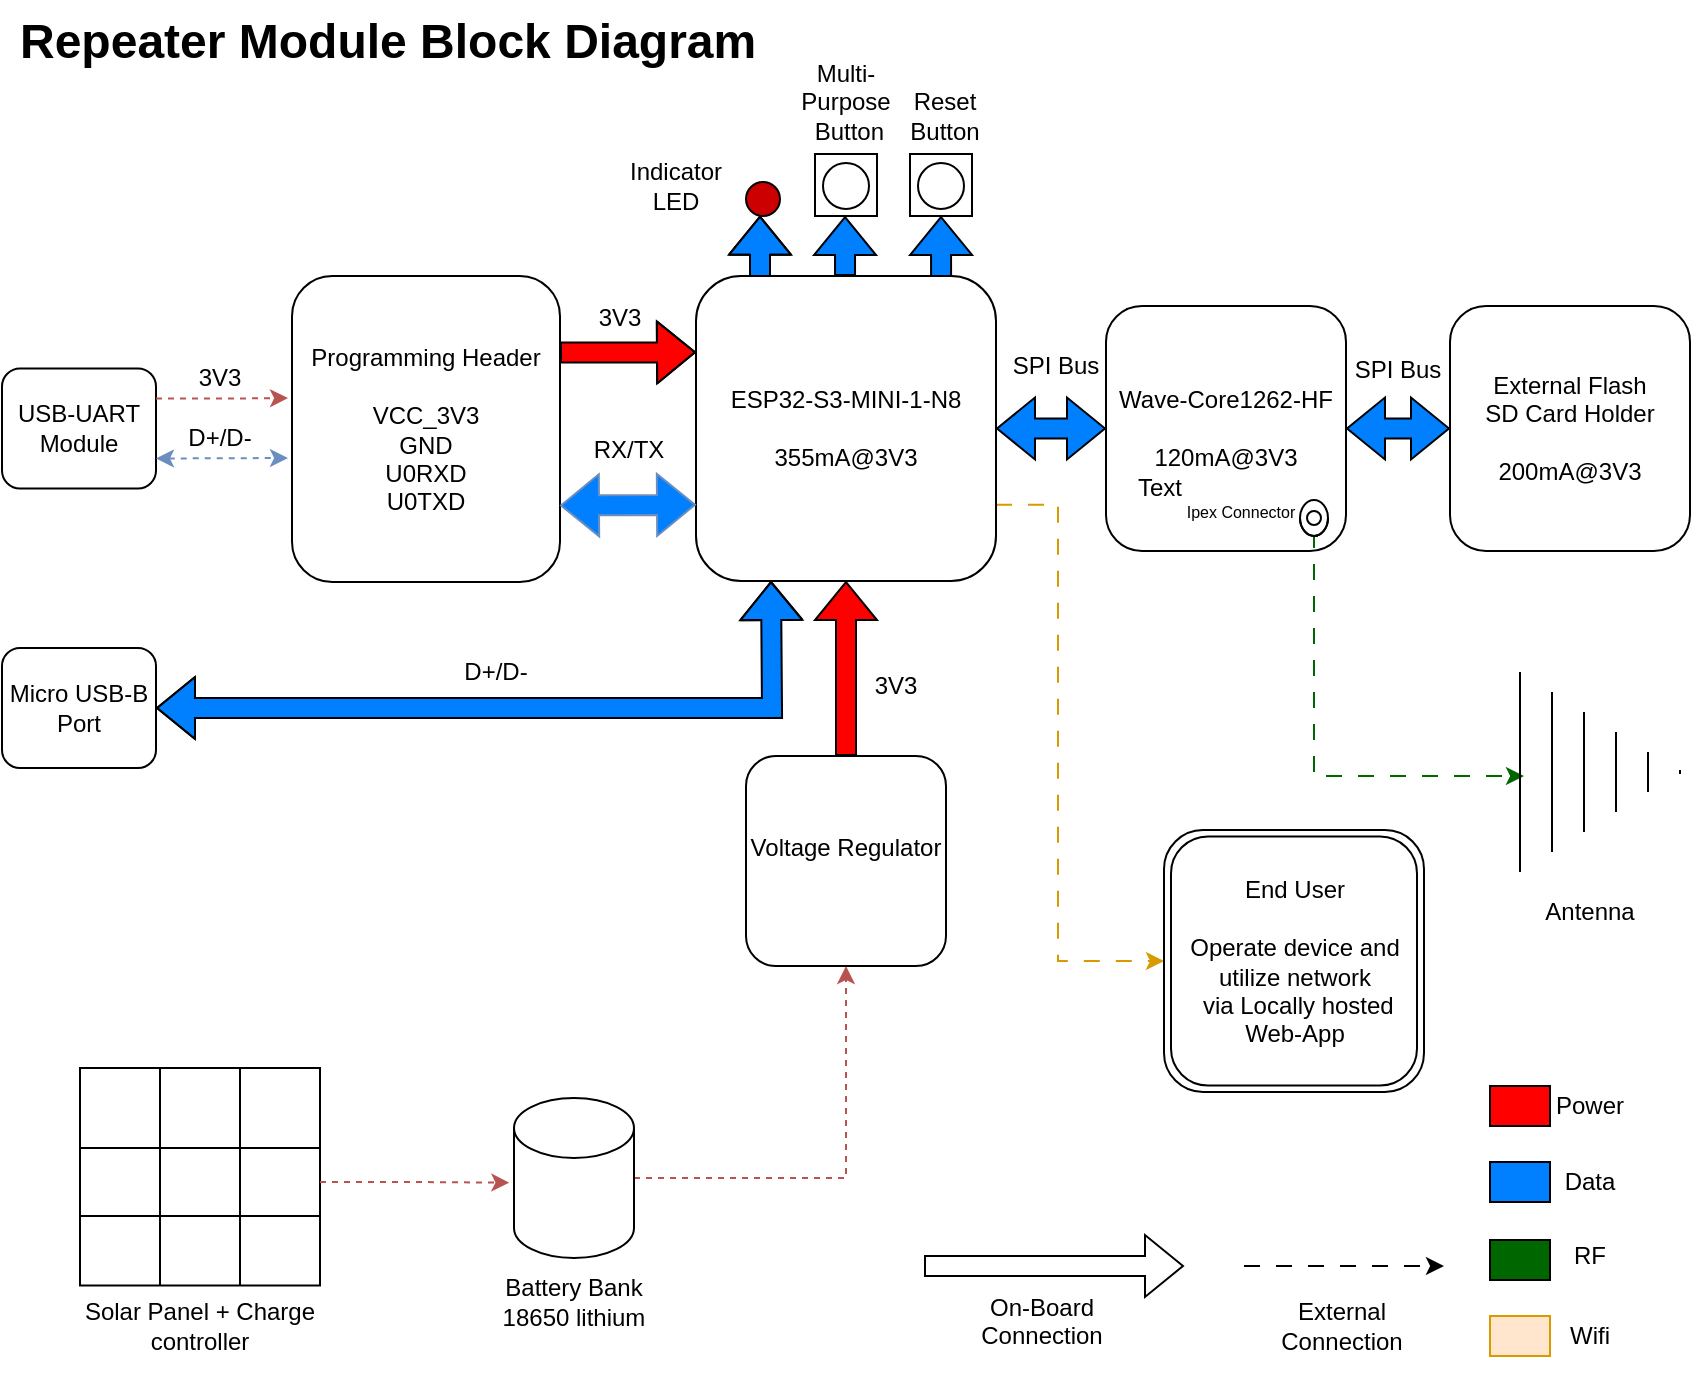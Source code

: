 <mxfile version="24.7.16">
  <diagram name="Page-1" id="bAWNuwk2mVDMqg9bGHkL">
    <mxGraphModel dx="1194" dy="600" grid="0" gridSize="10" guides="1" tooltips="1" connect="1" arrows="1" fold="1" page="1" pageScale="1" pageWidth="850" pageHeight="1100" math="0" shadow="0">
      <root>
        <mxCell id="0" />
        <mxCell id="1" parent="0" />
        <mxCell id="Ar0c8oPVUMQDSsYsdo-V-5" value="USB-UART&lt;div&gt;Module&lt;/div&gt;" style="rounded=1;whiteSpace=wrap;html=1;" parent="1" vertex="1">
          <mxGeometry x="3" y="256.25" width="77" height="60" as="geometry" />
        </mxCell>
        <mxCell id="Ar0c8oPVUMQDSsYsdo-V-99" style="edgeStyle=orthogonalEdgeStyle;rounded=0;orthogonalLoop=1;jettySize=auto;html=1;exitX=0.25;exitY=0;exitDx=0;exitDy=0;shape=flexArrow;fillColor=#007FFF;" parent="1" source="Ar0c8oPVUMQDSsYsdo-V-8" target="Ar0c8oPVUMQDSsYsdo-V-97" edge="1">
          <mxGeometry relative="1" as="geometry">
            <Array as="points">
              <mxPoint x="382" y="210" />
            </Array>
          </mxGeometry>
        </mxCell>
        <mxCell id="Ar0c8oPVUMQDSsYsdo-V-102" style="edgeStyle=orthogonalEdgeStyle;rounded=0;orthogonalLoop=1;jettySize=auto;html=1;exitX=0.817;exitY=0.007;exitDx=0;exitDy=0;entryX=0.5;entryY=1;entryDx=0;entryDy=0;shape=flexArrow;exitPerimeter=0;fillColor=#007FFF;" parent="1" source="Ar0c8oPVUMQDSsYsdo-V-8" target="Ar0c8oPVUMQDSsYsdo-V-100" edge="1">
          <mxGeometry relative="1" as="geometry" />
        </mxCell>
        <mxCell id="ZkNK1JgyBZcpypqjev8R-13" style="edgeStyle=orthogonalEdgeStyle;rounded=0;orthogonalLoop=1;jettySize=auto;html=1;exitX=1;exitY=0.75;exitDx=0;exitDy=0;entryX=0;entryY=0.5;entryDx=0;entryDy=0;dashed=1;dashPattern=8 8;fillColor=#ffe6cc;strokeColor=#d79b00;" parent="1" source="Ar0c8oPVUMQDSsYsdo-V-8" target="ZkNK1JgyBZcpypqjev8R-6" edge="1">
          <mxGeometry relative="1" as="geometry">
            <Array as="points">
              <mxPoint x="531" y="324" />
              <mxPoint x="531" y="553" />
            </Array>
          </mxGeometry>
        </mxCell>
        <mxCell id="Ar0c8oPVUMQDSsYsdo-V-8" value="ESP32-S3-MINI-1-N8&lt;div&gt;&lt;br&gt;&lt;/div&gt;&lt;div&gt;355mA@3V3&lt;/div&gt;" style="rounded=1;whiteSpace=wrap;html=1;" parent="1" vertex="1">
          <mxGeometry x="350" y="210" width="150" height="152.5" as="geometry" />
        </mxCell>
        <mxCell id="Ar0c8oPVUMQDSsYsdo-V-9" value="External Flash&lt;div&gt;SD Card Holder&lt;/div&gt;&lt;div&gt;&lt;br&gt;&lt;/div&gt;&lt;div&gt;200mA@3V3&lt;/div&gt;" style="rounded=1;whiteSpace=wrap;html=1;" parent="1" vertex="1">
          <mxGeometry x="727" y="225" width="120" height="122.5" as="geometry" />
        </mxCell>
        <mxCell id="Ar0c8oPVUMQDSsYsdo-V-10" value="Wave-Core1262-HF&lt;div&gt;&lt;br&gt;&lt;/div&gt;&lt;div&gt;120mA@3V3&lt;/div&gt;" style="rounded=1;whiteSpace=wrap;html=1;" parent="1" vertex="1">
          <mxGeometry x="555" y="225" width="120" height="122.5" as="geometry" />
        </mxCell>
        <mxCell id="60YEh5LvMWjS646a-7Zm-16" style="edgeStyle=orthogonalEdgeStyle;rounded=0;orthogonalLoop=1;jettySize=auto;html=1;exitX=1;exitY=0.5;exitDx=0;exitDy=0;exitPerimeter=0;entryX=0.5;entryY=1;entryDx=0;entryDy=0;fillColor=#f8cecc;strokeColor=#b85450;dashed=1;" parent="1" source="Ar0c8oPVUMQDSsYsdo-V-11" target="Ar0c8oPVUMQDSsYsdo-V-21" edge="1">
          <mxGeometry relative="1" as="geometry" />
        </mxCell>
        <mxCell id="Ar0c8oPVUMQDSsYsdo-V-11" value="" style="shape=cylinder3;whiteSpace=wrap;html=1;boundedLbl=1;backgroundOutline=1;size=15;" parent="1" vertex="1">
          <mxGeometry x="259" y="621" width="60" height="80" as="geometry" />
        </mxCell>
        <mxCell id="Ar0c8oPVUMQDSsYsdo-V-29" style="edgeStyle=orthogonalEdgeStyle;rounded=0;orthogonalLoop=1;jettySize=auto;html=1;exitX=0.5;exitY=0;exitDx=0;exitDy=0;entryX=0.5;entryY=1;entryDx=0;entryDy=0;shape=flexArrow;fillColor=#FF0000;" parent="1" source="Ar0c8oPVUMQDSsYsdo-V-21" target="Ar0c8oPVUMQDSsYsdo-V-8" edge="1">
          <mxGeometry relative="1" as="geometry" />
        </mxCell>
        <mxCell id="Ar0c8oPVUMQDSsYsdo-V-21" value="Voltage Regulator&lt;div&gt;&lt;br&gt;&lt;/div&gt;" style="rounded=1;whiteSpace=wrap;html=1;" parent="1" vertex="1">
          <mxGeometry x="375" y="450" width="100" height="105" as="geometry" />
        </mxCell>
        <mxCell id="Ar0c8oPVUMQDSsYsdo-V-30" value="3V3" style="text;html=1;align=center;verticalAlign=middle;whiteSpace=wrap;rounded=0;" parent="1" vertex="1">
          <mxGeometry x="420" y="400" width="60" height="30" as="geometry" />
        </mxCell>
        <mxCell id="Ar0c8oPVUMQDSsYsdo-V-34" value="SPI Bus" style="text;html=1;align=center;verticalAlign=middle;whiteSpace=wrap;rounded=0;" parent="1" vertex="1">
          <mxGeometry x="500" y="240" width="60" height="30" as="geometry" />
        </mxCell>
        <mxCell id="Ar0c8oPVUMQDSsYsdo-V-35" value="SPI Bus" style="text;html=1;align=center;verticalAlign=middle;whiteSpace=wrap;rounded=0;" parent="1" vertex="1">
          <mxGeometry x="671" y="242" width="60" height="30" as="geometry" />
        </mxCell>
        <mxCell id="Ar0c8oPVUMQDSsYsdo-V-36" value="&lt;h1 style=&quot;margin-top: 0px;&quot;&gt;Repeater Module Block Diagram&lt;/h1&gt;" style="text;html=1;whiteSpace=wrap;overflow=hidden;rounded=0;" parent="1" vertex="1">
          <mxGeometry x="10" y="72" width="480" height="50" as="geometry" />
        </mxCell>
        <mxCell id="Ar0c8oPVUMQDSsYsdo-V-38" value="Battery Bank&lt;div&gt;18650 lithium&lt;/div&gt;" style="text;html=1;align=center;verticalAlign=middle;whiteSpace=wrap;rounded=0;" parent="1" vertex="1">
          <mxGeometry x="229" y="703" width="120" height="40" as="geometry" />
        </mxCell>
        <mxCell id="Ar0c8oPVUMQDSsYsdo-V-40" value="" style="shape=table;startSize=0;container=1;collapsible=0;childLayout=tableLayout;fontSize=16;" parent="1" vertex="1">
          <mxGeometry x="42" y="606" width="120" height="108.8" as="geometry" />
        </mxCell>
        <mxCell id="Ar0c8oPVUMQDSsYsdo-V-41" value="" style="shape=tableRow;horizontal=0;startSize=0;swimlaneHead=0;swimlaneBody=0;strokeColor=inherit;top=0;left=0;bottom=0;right=0;collapsible=0;dropTarget=0;fillColor=none;points=[[0,0.5],[1,0.5]];portConstraint=eastwest;fontSize=16;" parent="Ar0c8oPVUMQDSsYsdo-V-40" vertex="1">
          <mxGeometry width="120" height="40" as="geometry" />
        </mxCell>
        <mxCell id="Ar0c8oPVUMQDSsYsdo-V-42" value="" style="shape=partialRectangle;html=1;whiteSpace=wrap;connectable=0;strokeColor=inherit;overflow=hidden;fillColor=none;top=0;left=0;bottom=0;right=0;pointerEvents=1;fontSize=16;" parent="Ar0c8oPVUMQDSsYsdo-V-41" vertex="1">
          <mxGeometry width="40" height="40" as="geometry">
            <mxRectangle width="40" height="40" as="alternateBounds" />
          </mxGeometry>
        </mxCell>
        <mxCell id="Ar0c8oPVUMQDSsYsdo-V-43" value="" style="shape=partialRectangle;html=1;whiteSpace=wrap;connectable=0;strokeColor=inherit;overflow=hidden;fillColor=none;top=0;left=0;bottom=0;right=0;pointerEvents=1;fontSize=16;" parent="Ar0c8oPVUMQDSsYsdo-V-41" vertex="1">
          <mxGeometry x="40" width="40" height="40" as="geometry">
            <mxRectangle width="40" height="40" as="alternateBounds" />
          </mxGeometry>
        </mxCell>
        <mxCell id="Ar0c8oPVUMQDSsYsdo-V-44" value="" style="shape=partialRectangle;html=1;whiteSpace=wrap;connectable=0;strokeColor=inherit;overflow=hidden;fillColor=none;top=0;left=0;bottom=0;right=0;pointerEvents=1;fontSize=16;" parent="Ar0c8oPVUMQDSsYsdo-V-41" vertex="1">
          <mxGeometry x="80" width="40" height="40" as="geometry">
            <mxRectangle width="40" height="40" as="alternateBounds" />
          </mxGeometry>
        </mxCell>
        <mxCell id="Ar0c8oPVUMQDSsYsdo-V-45" value="" style="shape=tableRow;horizontal=0;startSize=0;swimlaneHead=0;swimlaneBody=0;strokeColor=inherit;top=0;left=0;bottom=0;right=0;collapsible=0;dropTarget=0;fillColor=none;points=[[0,0.5],[1,0.5]];portConstraint=eastwest;fontSize=16;" parent="Ar0c8oPVUMQDSsYsdo-V-40" vertex="1">
          <mxGeometry y="40" width="120" height="34" as="geometry" />
        </mxCell>
        <mxCell id="Ar0c8oPVUMQDSsYsdo-V-46" value="" style="shape=partialRectangle;html=1;whiteSpace=wrap;connectable=0;strokeColor=inherit;overflow=hidden;fillColor=none;top=0;left=0;bottom=0;right=0;pointerEvents=1;fontSize=16;" parent="Ar0c8oPVUMQDSsYsdo-V-45" vertex="1">
          <mxGeometry width="40" height="34" as="geometry">
            <mxRectangle width="40" height="34" as="alternateBounds" />
          </mxGeometry>
        </mxCell>
        <mxCell id="Ar0c8oPVUMQDSsYsdo-V-47" value="" style="shape=partialRectangle;html=1;whiteSpace=wrap;connectable=0;strokeColor=inherit;overflow=hidden;fillColor=none;top=0;left=0;bottom=0;right=0;pointerEvents=1;fontSize=16;" parent="Ar0c8oPVUMQDSsYsdo-V-45" vertex="1">
          <mxGeometry x="40" width="40" height="34" as="geometry">
            <mxRectangle width="40" height="34" as="alternateBounds" />
          </mxGeometry>
        </mxCell>
        <mxCell id="Ar0c8oPVUMQDSsYsdo-V-48" value="" style="shape=partialRectangle;html=1;whiteSpace=wrap;connectable=0;strokeColor=inherit;overflow=hidden;fillColor=none;top=0;left=0;bottom=0;right=0;pointerEvents=1;fontSize=16;" parent="Ar0c8oPVUMQDSsYsdo-V-45" vertex="1">
          <mxGeometry x="80" width="40" height="34" as="geometry">
            <mxRectangle width="40" height="34" as="alternateBounds" />
          </mxGeometry>
        </mxCell>
        <mxCell id="Ar0c8oPVUMQDSsYsdo-V-49" value="" style="shape=tableRow;horizontal=0;startSize=0;swimlaneHead=0;swimlaneBody=0;strokeColor=inherit;top=0;left=0;bottom=0;right=0;collapsible=0;dropTarget=0;fillColor=none;points=[[0,0.5],[1,0.5]];portConstraint=eastwest;fontSize=16;" parent="Ar0c8oPVUMQDSsYsdo-V-40" vertex="1">
          <mxGeometry y="74" width="120" height="35" as="geometry" />
        </mxCell>
        <mxCell id="Ar0c8oPVUMQDSsYsdo-V-50" value="" style="shape=partialRectangle;html=1;whiteSpace=wrap;connectable=0;strokeColor=inherit;overflow=hidden;fillColor=none;top=0;left=0;bottom=0;right=0;pointerEvents=1;fontSize=16;" parent="Ar0c8oPVUMQDSsYsdo-V-49" vertex="1">
          <mxGeometry width="40" height="35" as="geometry">
            <mxRectangle width="40" height="35" as="alternateBounds" />
          </mxGeometry>
        </mxCell>
        <mxCell id="Ar0c8oPVUMQDSsYsdo-V-51" value="" style="shape=partialRectangle;html=1;whiteSpace=wrap;connectable=0;strokeColor=inherit;overflow=hidden;fillColor=none;top=0;left=0;bottom=0;right=0;pointerEvents=1;fontSize=16;" parent="Ar0c8oPVUMQDSsYsdo-V-49" vertex="1">
          <mxGeometry x="40" width="40" height="35" as="geometry">
            <mxRectangle width="40" height="35" as="alternateBounds" />
          </mxGeometry>
        </mxCell>
        <mxCell id="Ar0c8oPVUMQDSsYsdo-V-52" value="" style="shape=partialRectangle;html=1;whiteSpace=wrap;connectable=0;strokeColor=inherit;overflow=hidden;fillColor=none;top=0;left=0;bottom=0;right=0;pointerEvents=1;fontSize=16;" parent="Ar0c8oPVUMQDSsYsdo-V-49" vertex="1">
          <mxGeometry x="80" width="40" height="35" as="geometry">
            <mxRectangle width="40" height="35" as="alternateBounds" />
          </mxGeometry>
        </mxCell>
        <mxCell id="Ar0c8oPVUMQDSsYsdo-V-55" value="Solar Panel + Charge controller" style="text;html=1;align=center;verticalAlign=middle;whiteSpace=wrap;rounded=0;" parent="1" vertex="1">
          <mxGeometry x="42" y="715" width="120" height="40" as="geometry" />
        </mxCell>
        <mxCell id="Ar0c8oPVUMQDSsYsdo-V-60" value="Indicator LED" style="text;html=1;align=center;verticalAlign=middle;whiteSpace=wrap;rounded=0;fillColor=default;" parent="1" vertex="1">
          <mxGeometry x="310" y="150" width="60" height="30" as="geometry" />
        </mxCell>
        <mxCell id="Ar0c8oPVUMQDSsYsdo-V-69" style="edgeStyle=orthogonalEdgeStyle;rounded=0;orthogonalLoop=1;jettySize=auto;html=1;exitX=0.5;exitY=1;exitDx=0;exitDy=0;exitPerimeter=0;dashed=1;dashPattern=8 8;strokeColor=#006600;" parent="1" edge="1">
          <mxGeometry relative="1" as="geometry">
            <mxPoint x="764" y="460" as="targetPoint" />
            <Array as="points">
              <mxPoint x="659" y="340" />
              <mxPoint x="659" y="460" />
            </Array>
            <mxPoint x="661.0" y="340.0" as="sourcePoint" />
          </mxGeometry>
        </mxCell>
        <mxCell id="Ar0c8oPVUMQDSsYsdo-V-62" value="" style="shape=cylinder3;whiteSpace=wrap;html=1;boundedLbl=1;backgroundOutline=1;size=15;" parent="1" vertex="1">
          <mxGeometry x="652" y="322" width="14" height="18" as="geometry" />
        </mxCell>
        <mxCell id="Ar0c8oPVUMQDSsYsdo-V-68" value="" style="shape=mxgraph.arrows2.wedgeArrowDashed2;html=1;bendable=0;startWidth=50;stepSize=15;rounded=0;" parent="1" edge="1">
          <mxGeometry width="100" height="100" relative="1" as="geometry">
            <mxPoint x="762" y="458" as="sourcePoint" />
            <mxPoint x="842" y="458" as="targetPoint" />
          </mxGeometry>
        </mxCell>
        <mxCell id="Ar0c8oPVUMQDSsYsdo-V-71" value="Antenna" style="text;html=1;align=center;verticalAlign=middle;whiteSpace=wrap;rounded=0;" parent="1" vertex="1">
          <mxGeometry x="747" y="513" width="100" height="30" as="geometry" />
        </mxCell>
        <mxCell id="Ar0c8oPVUMQDSsYsdo-V-72" value="" style="shape=flexArrow;endArrow=classic;html=1;rounded=0;" parent="1" edge="1">
          <mxGeometry width="50" height="50" relative="1" as="geometry">
            <mxPoint x="464" y="705" as="sourcePoint" />
            <mxPoint x="594" y="705" as="targetPoint" />
          </mxGeometry>
        </mxCell>
        <mxCell id="Ar0c8oPVUMQDSsYsdo-V-74" value="On-Board Connection&lt;div&gt;&lt;br&gt;&lt;/div&gt;" style="text;html=1;align=center;verticalAlign=middle;whiteSpace=wrap;rounded=0;" parent="1" vertex="1">
          <mxGeometry x="493" y="725" width="60" height="30" as="geometry" />
        </mxCell>
        <mxCell id="Ar0c8oPVUMQDSsYsdo-V-75" value="" style="endArrow=classic;html=1;rounded=0;dashed=1;dashPattern=8 8;" parent="1" edge="1">
          <mxGeometry width="50" height="50" relative="1" as="geometry">
            <mxPoint x="624" y="705" as="sourcePoint" />
            <mxPoint x="724" y="705" as="targetPoint" />
          </mxGeometry>
        </mxCell>
        <mxCell id="Ar0c8oPVUMQDSsYsdo-V-76" value="External Connection" style="text;html=1;align=center;verticalAlign=middle;whiteSpace=wrap;rounded=0;" parent="1" vertex="1">
          <mxGeometry x="643" y="720" width="60" height="30" as="geometry" />
        </mxCell>
        <mxCell id="Ar0c8oPVUMQDSsYsdo-V-79" value="" style="shape=flexArrow;endArrow=classic;startArrow=classic;html=1;rounded=0;entryX=0;entryY=0.5;entryDx=0;entryDy=0;exitX=1;exitY=0.5;exitDx=0;exitDy=0;strokeColor=default;fillColor=#007FFF;" parent="1" source="Ar0c8oPVUMQDSsYsdo-V-8" target="Ar0c8oPVUMQDSsYsdo-V-10" edge="1">
          <mxGeometry width="100" height="100" relative="1" as="geometry">
            <mxPoint x="440" y="410" as="sourcePoint" />
            <mxPoint x="540" y="310" as="targetPoint" />
          </mxGeometry>
        </mxCell>
        <mxCell id="Ar0c8oPVUMQDSsYsdo-V-80" value="" style="shape=flexArrow;endArrow=classic;startArrow=classic;html=1;rounded=0;entryX=0;entryY=0.5;entryDx=0;entryDy=0;exitX=1;exitY=0.5;exitDx=0;exitDy=0;strokeColor=default;fillColor=#007FFF;" parent="1" source="Ar0c8oPVUMQDSsYsdo-V-10" target="Ar0c8oPVUMQDSsYsdo-V-9" edge="1">
          <mxGeometry width="100" height="100" relative="1" as="geometry">
            <mxPoint x="340" y="420" as="sourcePoint" />
            <mxPoint x="440" y="320" as="targetPoint" />
          </mxGeometry>
        </mxCell>
        <mxCell id="Ar0c8oPVUMQDSsYsdo-V-81" value="" style="rounded=0;whiteSpace=wrap;html=1;fillColor=#FF0000;" parent="1" vertex="1">
          <mxGeometry x="747" y="615" width="30" height="20" as="geometry" />
        </mxCell>
        <mxCell id="Ar0c8oPVUMQDSsYsdo-V-82" value="" style="rounded=0;whiteSpace=wrap;html=1;fillColor=#007FFF;" parent="1" vertex="1">
          <mxGeometry x="747" y="653" width="30" height="20" as="geometry" />
        </mxCell>
        <mxCell id="Ar0c8oPVUMQDSsYsdo-V-83" value="" style="rounded=0;whiteSpace=wrap;html=1;fillColor=#006600;" parent="1" vertex="1">
          <mxGeometry x="747" y="692" width="30" height="20" as="geometry" />
        </mxCell>
        <mxCell id="Ar0c8oPVUMQDSsYsdo-V-84" value="Power" style="text;html=1;align=center;verticalAlign=middle;whiteSpace=wrap;rounded=0;" parent="1" vertex="1">
          <mxGeometry x="767" y="610" width="60" height="30" as="geometry" />
        </mxCell>
        <mxCell id="Ar0c8oPVUMQDSsYsdo-V-85" value="Data" style="text;html=1;align=center;verticalAlign=middle;whiteSpace=wrap;rounded=0;" parent="1" vertex="1">
          <mxGeometry x="767" y="648" width="60" height="30" as="geometry" />
        </mxCell>
        <mxCell id="Ar0c8oPVUMQDSsYsdo-V-86" value="RF" style="text;html=1;align=center;verticalAlign=middle;whiteSpace=wrap;rounded=0;" parent="1" vertex="1">
          <mxGeometry x="767" y="685" width="60" height="30" as="geometry" />
        </mxCell>
        <mxCell id="Ar0c8oPVUMQDSsYsdo-V-97" value="" style="ellipse;whiteSpace=wrap;html=1;aspect=fixed;fillColor=#CC0000;" parent="1" vertex="1">
          <mxGeometry x="375" y="163" width="17" height="17" as="geometry" />
        </mxCell>
        <mxCell id="Ar0c8oPVUMQDSsYsdo-V-100" value="" style="whiteSpace=wrap;html=1;aspect=fixed;" parent="1" vertex="1">
          <mxGeometry x="457" y="149" width="31" height="31" as="geometry" />
        </mxCell>
        <mxCell id="Ar0c8oPVUMQDSsYsdo-V-101" value="" style="ellipse;whiteSpace=wrap;html=1;aspect=fixed;" parent="1" vertex="1">
          <mxGeometry x="461" y="153.5" width="23" height="23" as="geometry" />
        </mxCell>
        <mxCell id="Ar0c8oPVUMQDSsYsdo-V-104" value="Multi-Purpose&lt;div&gt;&lt;div&gt;&lt;div&gt;&amp;nbsp;Button&lt;/div&gt;&lt;/div&gt;&lt;/div&gt;" style="text;html=1;align=center;verticalAlign=middle;whiteSpace=wrap;rounded=0;" parent="1" vertex="1">
          <mxGeometry x="392" y="104" width="66" height="37" as="geometry" />
        </mxCell>
        <mxCell id="ZkNK1JgyBZcpypqjev8R-2" value="" style="whiteSpace=wrap;html=1;aspect=fixed;" parent="1" vertex="1">
          <mxGeometry x="409.5" y="149" width="31" height="31" as="geometry" />
        </mxCell>
        <mxCell id="ZkNK1JgyBZcpypqjev8R-3" value="" style="ellipse;whiteSpace=wrap;html=1;aspect=fixed;" parent="1" vertex="1">
          <mxGeometry x="413.5" y="153.5" width="23" height="23" as="geometry" />
        </mxCell>
        <mxCell id="ZkNK1JgyBZcpypqjev8R-4" style="edgeStyle=orthogonalEdgeStyle;rounded=0;orthogonalLoop=1;jettySize=auto;html=1;exitX=0.817;exitY=0.007;exitDx=0;exitDy=0;entryX=0.5;entryY=1;entryDx=0;entryDy=0;shape=flexArrow;exitPerimeter=0;fillColor=#007FFF;" parent="1" edge="1">
          <mxGeometry relative="1" as="geometry">
            <mxPoint x="424.52" y="210" as="sourcePoint" />
            <mxPoint x="424.52" y="180" as="targetPoint" />
          </mxGeometry>
        </mxCell>
        <mxCell id="ZkNK1JgyBZcpypqjev8R-5" value="Reset Button" style="text;html=1;align=center;verticalAlign=middle;whiteSpace=wrap;rounded=0;" parent="1" vertex="1">
          <mxGeometry x="440.5" y="119" width="67" height="22" as="geometry" />
        </mxCell>
        <mxCell id="ZkNK1JgyBZcpypqjev8R-6" value="" style="rounded=1;whiteSpace=wrap;html=1;" parent="1" vertex="1">
          <mxGeometry x="584" y="487" width="130" height="131" as="geometry" />
        </mxCell>
        <mxCell id="ZkNK1JgyBZcpypqjev8R-9" value="" style="rounded=0;whiteSpace=wrap;html=1;fillColor=#ffe6cc;strokeColor=#d79b00;" parent="1" vertex="1">
          <mxGeometry x="747" y="730" width="30" height="20" as="geometry" />
        </mxCell>
        <mxCell id="ZkNK1JgyBZcpypqjev8R-10" value="Wifi" style="text;html=1;align=center;verticalAlign=middle;whiteSpace=wrap;rounded=0;" parent="1" vertex="1">
          <mxGeometry x="767" y="725" width="60" height="30" as="geometry" />
        </mxCell>
        <mxCell id="ZkNK1JgyBZcpypqjev8R-12" value="End User&lt;div&gt;&lt;br&gt;&lt;div&gt;Operate device and utilize network&lt;/div&gt;&lt;div&gt;&amp;nbsp;via Locally hosted Web-App&lt;/div&gt;&lt;/div&gt;" style="rounded=1;whiteSpace=wrap;html=1;" parent="1" vertex="1">
          <mxGeometry x="587.5" y="490.25" width="123" height="124.5" as="geometry" />
        </mxCell>
        <mxCell id="60YEh5LvMWjS646a-7Zm-7" style="edgeStyle=orthogonalEdgeStyle;rounded=0;orthogonalLoop=1;jettySize=auto;html=1;exitX=1;exitY=0.25;exitDx=0;exitDy=0;entryX=0;entryY=0.25;entryDx=0;entryDy=0;shape=flexArrow;fillColor=#FF0000;" parent="1" source="60YEh5LvMWjS646a-7Zm-1" target="Ar0c8oPVUMQDSsYsdo-V-8" edge="1">
          <mxGeometry relative="1" as="geometry" />
        </mxCell>
        <mxCell id="60YEh5LvMWjS646a-7Zm-1" value="&lt;div&gt;Programming Header&lt;/div&gt;&lt;div&gt;&lt;br&gt;&lt;/div&gt;VCC_3V3&lt;div&gt;GND&lt;/div&gt;&lt;div&gt;U0RXD&lt;/div&gt;&lt;div&gt;U0TXD&lt;/div&gt;" style="rounded=1;whiteSpace=wrap;html=1;" parent="1" vertex="1">
          <mxGeometry x="148" y="210" width="134" height="153" as="geometry" />
        </mxCell>
        <mxCell id="60YEh5LvMWjS646a-7Zm-3" value="" style="shape=flexArrow;endArrow=classic;startArrow=classic;html=1;rounded=0;exitX=1;exitY=0.75;exitDx=0;exitDy=0;entryX=0;entryY=0.75;entryDx=0;entryDy=0;fillColor=#007FFF;strokeColor=#6c8ebf;" parent="1" source="60YEh5LvMWjS646a-7Zm-1" target="Ar0c8oPVUMQDSsYsdo-V-8" edge="1">
          <mxGeometry width="100" height="100" relative="1" as="geometry">
            <mxPoint x="340" y="493" as="sourcePoint" />
            <mxPoint x="440" y="393" as="targetPoint" />
          </mxGeometry>
        </mxCell>
        <mxCell id="60YEh5LvMWjS646a-7Zm-8" style="edgeStyle=orthogonalEdgeStyle;rounded=0;orthogonalLoop=1;jettySize=auto;html=1;exitX=1;exitY=0.25;exitDx=0;exitDy=0;fillColor=#f8cecc;strokeColor=#b85450;dashed=1;" parent="1" source="Ar0c8oPVUMQDSsYsdo-V-5" edge="1">
          <mxGeometry relative="1" as="geometry">
            <mxPoint x="146" y="271" as="targetPoint" />
          </mxGeometry>
        </mxCell>
        <mxCell id="60YEh5LvMWjS646a-7Zm-10" value="" style="endArrow=classic;startArrow=classic;html=1;rounded=0;exitX=1;exitY=0.75;exitDx=0;exitDy=0;fillColor=#dae8fc;strokeColor=#6c8ebf;dashed=1;" parent="1" source="Ar0c8oPVUMQDSsYsdo-V-5" edge="1">
          <mxGeometry width="50" height="50" relative="1" as="geometry">
            <mxPoint x="179" y="369" as="sourcePoint" />
            <mxPoint x="146" y="301" as="targetPoint" />
          </mxGeometry>
        </mxCell>
        <mxCell id="60YEh5LvMWjS646a-7Zm-11" value="3V3" style="text;html=1;align=center;verticalAlign=middle;whiteSpace=wrap;rounded=0;" parent="1" vertex="1">
          <mxGeometry x="282" y="216" width="60" height="30" as="geometry" />
        </mxCell>
        <mxCell id="60YEh5LvMWjS646a-7Zm-12" value="3V3" style="text;html=1;align=center;verticalAlign=middle;whiteSpace=wrap;rounded=0;" parent="1" vertex="1">
          <mxGeometry x="82" y="246" width="60" height="30" as="geometry" />
        </mxCell>
        <mxCell id="60YEh5LvMWjS646a-7Zm-13" value="D+/D-" style="text;html=1;align=center;verticalAlign=middle;whiteSpace=wrap;rounded=0;" parent="1" vertex="1">
          <mxGeometry x="82" y="276" width="60" height="30" as="geometry" />
        </mxCell>
        <mxCell id="60YEh5LvMWjS646a-7Zm-14" value="RX/TX" style="text;html=1;align=center;verticalAlign=middle;resizable=0;points=[];autosize=1;strokeColor=none;fillColor=none;" parent="1" vertex="1">
          <mxGeometry x="289" y="284" width="53" height="26" as="geometry" />
        </mxCell>
        <mxCell id="60YEh5LvMWjS646a-7Zm-15" style="edgeStyle=orthogonalEdgeStyle;rounded=0;orthogonalLoop=1;jettySize=auto;html=1;exitX=1;exitY=0.5;exitDx=0;exitDy=0;fillColor=#f8cecc;strokeColor=#b85450;dashed=1;" parent="1" source="Ar0c8oPVUMQDSsYsdo-V-45" edge="1">
          <mxGeometry relative="1" as="geometry">
            <mxPoint x="256.667" y="663.333" as="targetPoint" />
          </mxGeometry>
        </mxCell>
        <mxCell id="60YEh5LvMWjS646a-7Zm-18" value="&lt;font style=&quot;font-size: 8px;&quot;&gt;Ipex Connector&lt;/font&gt;" style="text;html=1;align=center;verticalAlign=middle;whiteSpace=wrap;rounded=0;" parent="1" vertex="1">
          <mxGeometry x="587.5" y="310" width="68.5" height="34" as="geometry" />
        </mxCell>
        <mxCell id="60YEh5LvMWjS646a-7Zm-19" value="" style="ellipse;whiteSpace=wrap;html=1;aspect=fixed;" parent="1" vertex="1">
          <mxGeometry x="655.5" y="327.5" width="7" height="7" as="geometry" />
        </mxCell>
        <mxCell id="BeNcnkcbnNy0Phgk_VwO-1" value="Micro USB-B&lt;div&gt;Port&lt;/div&gt;" style="rounded=1;whiteSpace=wrap;html=1;" vertex="1" parent="1">
          <mxGeometry x="3" y="396" width="77" height="60" as="geometry" />
        </mxCell>
        <mxCell id="BeNcnkcbnNy0Phgk_VwO-10" value="" style="shape=flexArrow;endArrow=classic;startArrow=classic;html=1;rounded=0;entryX=0.25;entryY=1;entryDx=0;entryDy=0;exitX=1;exitY=0.5;exitDx=0;exitDy=0;strokeColor=#000000;fillColor=#007FFF;" edge="1" parent="1" source="BeNcnkcbnNy0Phgk_VwO-1" target="Ar0c8oPVUMQDSsYsdo-V-8">
          <mxGeometry width="100" height="100" relative="1" as="geometry">
            <mxPoint x="137" y="487" as="sourcePoint" />
            <mxPoint x="237" y="387" as="targetPoint" />
            <Array as="points">
              <mxPoint x="388" y="426" />
            </Array>
          </mxGeometry>
        </mxCell>
        <mxCell id="BeNcnkcbnNy0Phgk_VwO-11" value="Text" style="text;html=1;align=center;verticalAlign=middle;whiteSpace=wrap;rounded=0;" vertex="1" parent="1">
          <mxGeometry x="552" y="301" width="60" height="30" as="geometry" />
        </mxCell>
        <mxCell id="BeNcnkcbnNy0Phgk_VwO-12" value="D+/D-" style="text;html=1;align=center;verticalAlign=middle;whiteSpace=wrap;rounded=0;" vertex="1" parent="1">
          <mxGeometry x="220" y="393" width="60" height="30" as="geometry" />
        </mxCell>
      </root>
    </mxGraphModel>
  </diagram>
</mxfile>
